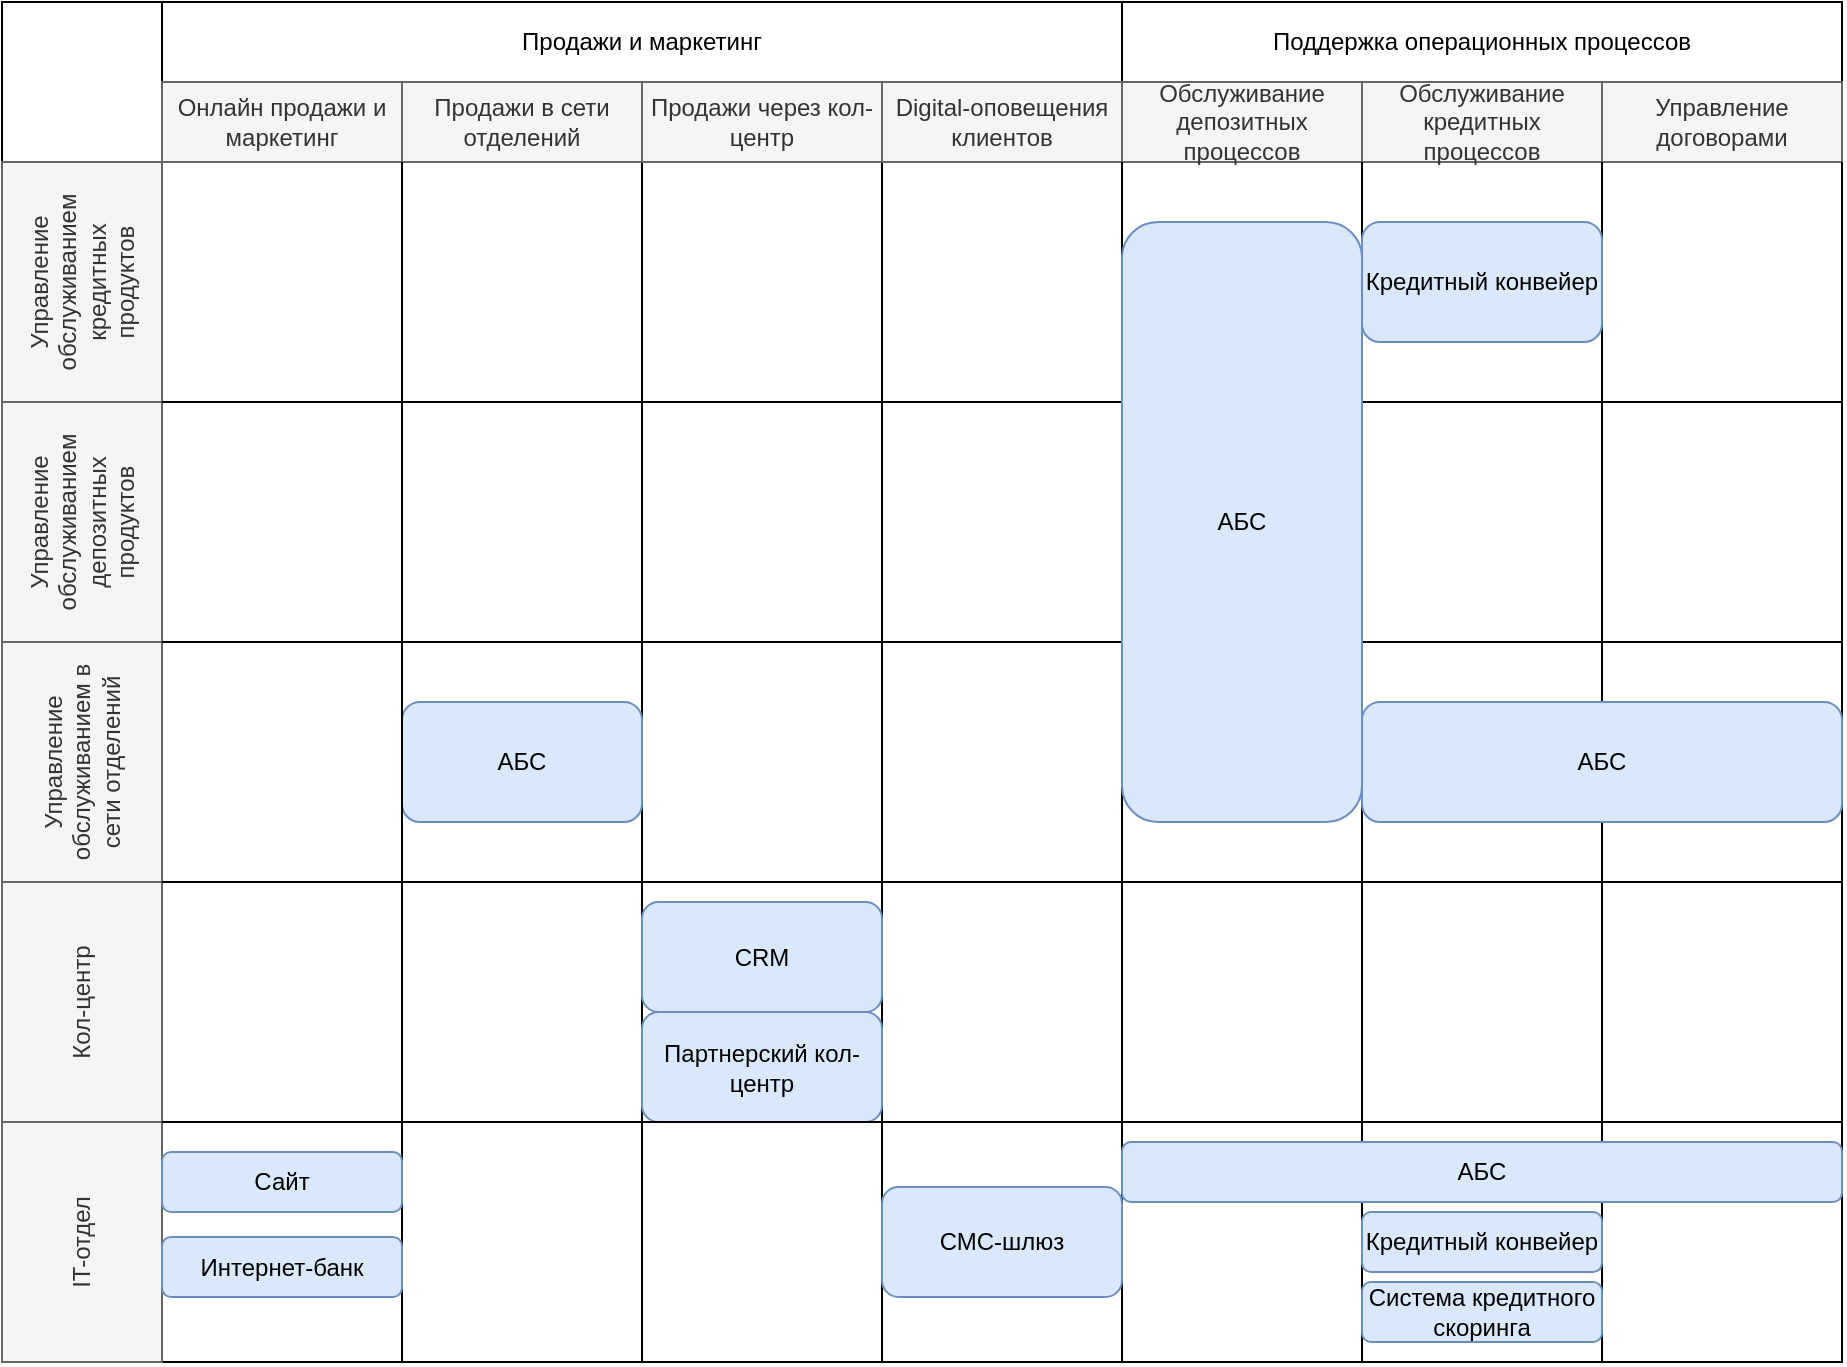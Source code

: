 <mxfile version="28.2.7">
  <diagram name="Страница — 1" id="QetCrGPfcXEDDynvn27j">
    <mxGraphModel dx="2066" dy="1137" grid="1" gridSize="10" guides="1" tooltips="1" connect="1" arrows="1" fold="1" page="1" pageScale="1" pageWidth="827" pageHeight="1169" math="0" shadow="0">
      <root>
        <mxCell id="0" />
        <mxCell id="1" parent="0" />
        <mxCell id="SY5ckPSlg-0bJci-WIim-2" value="" style="rounded=0;whiteSpace=wrap;html=1;" parent="1" vertex="1">
          <mxGeometry y="40" width="920" height="680" as="geometry" />
        </mxCell>
        <mxCell id="mYDsXgmoVeZO5tp2-XRE-1" value="Продажи и маркетинг" style="rounded=0;whiteSpace=wrap;html=1;" parent="1" vertex="1">
          <mxGeometry x="80" y="40" width="480" height="40" as="geometry" />
        </mxCell>
        <mxCell id="mYDsXgmoVeZO5tp2-XRE-2" value="Поддержка операционных процессов" style="rounded=0;whiteSpace=wrap;html=1;" parent="1" vertex="1">
          <mxGeometry x="560" y="40" width="360" height="40" as="geometry" />
        </mxCell>
        <mxCell id="mYDsXgmoVeZO5tp2-XRE-3" value="Digital-оповещения клиентов" style="rounded=0;whiteSpace=wrap;html=1;fillColor=#f5f5f5;fontColor=#333333;strokeColor=#666666;" parent="1" vertex="1">
          <mxGeometry x="440" y="80" width="120" height="40" as="geometry" />
        </mxCell>
        <mxCell id="mYDsXgmoVeZO5tp2-XRE-4" value="Обслуживание депозитных процессов" style="rounded=0;whiteSpace=wrap;html=1;fillColor=#f5f5f5;fontColor=#333333;strokeColor=#666666;" parent="1" vertex="1">
          <mxGeometry x="560" y="80" width="120" height="40" as="geometry" />
        </mxCell>
        <mxCell id="mYDsXgmoVeZO5tp2-XRE-5" value="Обслуживание кредитных процессов" style="rounded=0;whiteSpace=wrap;html=1;fillColor=#f5f5f5;fontColor=#333333;strokeColor=#666666;" parent="1" vertex="1">
          <mxGeometry x="680" y="80" width="120" height="40" as="geometry" />
        </mxCell>
        <mxCell id="mYDsXgmoVeZO5tp2-XRE-6" value="Управление договорами" style="rounded=0;whiteSpace=wrap;html=1;fillColor=#f5f5f5;fontColor=#333333;strokeColor=#666666;" parent="1" vertex="1">
          <mxGeometry x="800" y="80" width="120" height="40" as="geometry" />
        </mxCell>
        <mxCell id="mYDsXgmoVeZO5tp2-XRE-7" value="Управление обслуживанием кредитных продуктов" style="rounded=0;whiteSpace=wrap;html=1;rotation=-90;fillColor=#f5f5f5;fontColor=#333333;strokeColor=#666666;" parent="1" vertex="1">
          <mxGeometry x="-20" y="140" width="120" height="80" as="geometry" />
        </mxCell>
        <mxCell id="mYDsXgmoVeZO5tp2-XRE-8" value="Управление обслуживанием депозитных продуктов" style="rounded=0;whiteSpace=wrap;html=1;rotation=-90;fillColor=#f5f5f5;fontColor=#333333;strokeColor=#666666;" parent="1" vertex="1">
          <mxGeometry x="-20" y="260" width="120" height="80" as="geometry" />
        </mxCell>
        <mxCell id="mYDsXgmoVeZO5tp2-XRE-9" value="Кол-центр" style="rounded=0;whiteSpace=wrap;html=1;rotation=-90;fillColor=#f5f5f5;fontColor=#333333;strokeColor=#666666;" parent="1" vertex="1">
          <mxGeometry x="-20" y="500" width="120" height="80" as="geometry" />
        </mxCell>
        <mxCell id="mYDsXgmoVeZO5tp2-XRE-10" value="Управление обслуживанием в сети отделений" style="rounded=0;whiteSpace=wrap;html=1;rotation=-90;fillColor=#f5f5f5;fontColor=#333333;strokeColor=#666666;" parent="1" vertex="1">
          <mxGeometry x="-20" y="380" width="120" height="80" as="geometry" />
        </mxCell>
        <mxCell id="mYDsXgmoVeZO5tp2-XRE-12" value="" style="endArrow=none;html=1;rounded=0;entryX=0;entryY=1;entryDx=0;entryDy=0;" parent="1" target="mYDsXgmoVeZO5tp2-XRE-25" edge="1">
          <mxGeometry width="50" height="50" relative="1" as="geometry">
            <mxPoint x="320" y="720" as="sourcePoint" />
            <mxPoint x="590" y="380" as="targetPoint" />
          </mxGeometry>
        </mxCell>
        <mxCell id="mYDsXgmoVeZO5tp2-XRE-13" value="" style="endArrow=none;html=1;rounded=0;entryX=0;entryY=1;entryDx=0;entryDy=0;" parent="1" edge="1">
          <mxGeometry width="50" height="50" relative="1" as="geometry">
            <mxPoint x="440" y="720" as="sourcePoint" />
            <mxPoint x="440" y="120" as="targetPoint" />
          </mxGeometry>
        </mxCell>
        <mxCell id="mYDsXgmoVeZO5tp2-XRE-14" value="" style="endArrow=none;html=1;rounded=0;entryX=0;entryY=1;entryDx=0;entryDy=0;" parent="1" edge="1">
          <mxGeometry width="50" height="50" relative="1" as="geometry">
            <mxPoint x="560" y="720" as="sourcePoint" />
            <mxPoint x="560" y="120" as="targetPoint" />
          </mxGeometry>
        </mxCell>
        <mxCell id="mYDsXgmoVeZO5tp2-XRE-15" value="" style="endArrow=none;html=1;rounded=0;entryX=0;entryY=1;entryDx=0;entryDy=0;" parent="1" edge="1">
          <mxGeometry width="50" height="50" relative="1" as="geometry">
            <mxPoint x="680" y="720" as="sourcePoint" />
            <mxPoint x="680" y="120" as="targetPoint" />
          </mxGeometry>
        </mxCell>
        <mxCell id="mYDsXgmoVeZO5tp2-XRE-16" value="" style="endArrow=none;html=1;rounded=0;entryX=0;entryY=1;entryDx=0;entryDy=0;" parent="1" edge="1">
          <mxGeometry width="50" height="50" relative="1" as="geometry">
            <mxPoint x="800" y="720" as="sourcePoint" />
            <mxPoint x="800" y="120" as="targetPoint" />
          </mxGeometry>
        </mxCell>
        <mxCell id="mYDsXgmoVeZO5tp2-XRE-17" value="" style="endArrow=none;html=1;rounded=0;entryX=0;entryY=1;entryDx=0;entryDy=0;" parent="1" edge="1">
          <mxGeometry width="50" height="50" relative="1" as="geometry">
            <mxPoint x="920" y="600" as="sourcePoint" />
            <mxPoint x="920" y="120" as="targetPoint" />
          </mxGeometry>
        </mxCell>
        <mxCell id="mYDsXgmoVeZO5tp2-XRE-18" value="" style="endArrow=none;html=1;rounded=0;exitX=0;exitY=1;exitDx=0;exitDy=0;" parent="1" source="mYDsXgmoVeZO5tp2-XRE-7" edge="1">
          <mxGeometry width="50" height="50" relative="1" as="geometry">
            <mxPoint x="200" y="240" as="sourcePoint" />
            <mxPoint x="920" y="240" as="targetPoint" />
          </mxGeometry>
        </mxCell>
        <mxCell id="mYDsXgmoVeZO5tp2-XRE-19" value="" style="endArrow=none;html=1;rounded=0;exitX=1;exitY=1;exitDx=0;exitDy=0;" parent="1" edge="1" source="mYDsXgmoVeZO5tp2-XRE-10">
          <mxGeometry width="50" height="50" relative="1" as="geometry">
            <mxPoint x="200" y="360" as="sourcePoint" />
            <mxPoint x="920" y="360" as="targetPoint" />
          </mxGeometry>
        </mxCell>
        <mxCell id="mYDsXgmoVeZO5tp2-XRE-20" value="" style="endArrow=none;html=1;rounded=0;exitX=0;exitY=1;exitDx=0;exitDy=0;" parent="1" edge="1" source="mYDsXgmoVeZO5tp2-XRE-10">
          <mxGeometry width="50" height="50" relative="1" as="geometry">
            <mxPoint x="200" y="480" as="sourcePoint" />
            <mxPoint x="920" y="480" as="targetPoint" />
          </mxGeometry>
        </mxCell>
        <mxCell id="mYDsXgmoVeZO5tp2-XRE-23" value="" style="endArrow=none;html=1;rounded=0;entryX=0;entryY=1;entryDx=0;entryDy=0;" parent="1" edge="1">
          <mxGeometry width="50" height="50" relative="1" as="geometry">
            <mxPoint x="920" y="720" as="sourcePoint" />
            <mxPoint x="920" y="120" as="targetPoint" />
          </mxGeometry>
        </mxCell>
        <mxCell id="mYDsXgmoVeZO5tp2-XRE-24" value="Продажи в сети отделений" style="rounded=0;whiteSpace=wrap;html=1;fillColor=#f5f5f5;fontColor=#333333;strokeColor=#666666;" parent="1" vertex="1">
          <mxGeometry x="200" y="80" width="120" height="40" as="geometry" />
        </mxCell>
        <mxCell id="mYDsXgmoVeZO5tp2-XRE-25" value="Продажи через кол-центр" style="rounded=0;whiteSpace=wrap;html=1;fillColor=#f5f5f5;fontColor=#333333;strokeColor=#666666;" parent="1" vertex="1">
          <mxGeometry x="320" y="80" width="120" height="40" as="geometry" />
        </mxCell>
        <mxCell id="mYDsXgmoVeZO5tp2-XRE-32" value="Партнерский кол-центр" style="rounded=1;whiteSpace=wrap;html=1;fillColor=#dae8fc;strokeColor=#6c8ebf;" parent="1" vertex="1">
          <mxGeometry x="320" y="545" width="120" height="55" as="geometry" />
        </mxCell>
        <mxCell id="mYDsXgmoVeZO5tp2-XRE-36" value="Кредитный конвейер" style="rounded=1;whiteSpace=wrap;html=1;fillColor=#dae8fc;strokeColor=#6c8ebf;" parent="1" vertex="1">
          <mxGeometry x="680" y="150" width="120" height="60" as="geometry" />
        </mxCell>
        <mxCell id="mYDsXgmoVeZO5tp2-XRE-38" value="CRM" style="rounded=1;whiteSpace=wrap;html=1;fillColor=#dae8fc;strokeColor=#6c8ebf;" parent="1" vertex="1">
          <mxGeometry x="320" y="490" width="120" height="55" as="geometry" />
        </mxCell>
        <mxCell id="mYDsXgmoVeZO5tp2-XRE-40" value="АБС" style="rounded=1;whiteSpace=wrap;html=1;fillColor=#dae8fc;strokeColor=#6c8ebf;" parent="1" vertex="1">
          <mxGeometry x="200" y="390" width="120" height="60" as="geometry" />
        </mxCell>
        <mxCell id="mYDsXgmoVeZO5tp2-XRE-43" value="АБС" style="rounded=1;whiteSpace=wrap;html=1;fillColor=#dae8fc;strokeColor=#6c8ebf;" parent="1" vertex="1">
          <mxGeometry x="560" y="150" width="120" height="300" as="geometry" />
        </mxCell>
        <mxCell id="mYDsXgmoVeZO5tp2-XRE-45" value="АБС" style="rounded=1;whiteSpace=wrap;html=1;fillColor=#dae8fc;strokeColor=#6c8ebf;" parent="1" vertex="1">
          <mxGeometry x="680" y="390" width="240" height="60" as="geometry" />
        </mxCell>
        <mxCell id="sID3Set3pZnLAgur1Y1k-1" value="IT-отдел" style="rounded=0;whiteSpace=wrap;html=1;rotation=-90;fillColor=#f5f5f5;fontColor=#333333;strokeColor=#666666;" vertex="1" parent="1">
          <mxGeometry x="-20" y="620" width="120" height="80" as="geometry" />
        </mxCell>
        <mxCell id="sID3Set3pZnLAgur1Y1k-2" value="" style="endArrow=none;html=1;rounded=0;exitX=1;exitY=1;exitDx=0;exitDy=0;" edge="1" parent="1" source="sID3Set3pZnLAgur1Y1k-1">
          <mxGeometry width="50" height="50" relative="1" as="geometry">
            <mxPoint x="200" y="600" as="sourcePoint" />
            <mxPoint x="920" y="600" as="targetPoint" />
          </mxGeometry>
        </mxCell>
        <mxCell id="sID3Set3pZnLAgur1Y1k-4" value="СМС-шлюз" style="rounded=1;whiteSpace=wrap;html=1;fillColor=#dae8fc;strokeColor=#6c8ebf;" vertex="1" parent="1">
          <mxGeometry x="440" y="632.5" width="120" height="55" as="geometry" />
        </mxCell>
        <mxCell id="sID3Set3pZnLAgur1Y1k-5" value="АБС" style="rounded=1;whiteSpace=wrap;html=1;fillColor=#dae8fc;strokeColor=#6c8ebf;" vertex="1" parent="1">
          <mxGeometry x="560" y="610" width="360" height="30" as="geometry" />
        </mxCell>
        <mxCell id="sID3Set3pZnLAgur1Y1k-6" value="Кредитный конвейер" style="rounded=1;whiteSpace=wrap;html=1;fillColor=#dae8fc;strokeColor=#6c8ebf;" vertex="1" parent="1">
          <mxGeometry x="680" y="645" width="120" height="30" as="geometry" />
        </mxCell>
        <mxCell id="sID3Set3pZnLAgur1Y1k-7" value="Система кредитного скоринга" style="rounded=1;whiteSpace=wrap;html=1;fillColor=#dae8fc;strokeColor=#6c8ebf;" vertex="1" parent="1">
          <mxGeometry x="680" y="680" width="120" height="30" as="geometry" />
        </mxCell>
        <mxCell id="sID3Set3pZnLAgur1Y1k-8" value="Онлайн продажи и маркетинг" style="rounded=0;whiteSpace=wrap;html=1;fillColor=#f5f5f5;fontColor=#333333;strokeColor=#666666;" vertex="1" parent="1">
          <mxGeometry x="80" y="80" width="120" height="40" as="geometry" />
        </mxCell>
        <mxCell id="sID3Set3pZnLAgur1Y1k-9" value="" style="endArrow=none;html=1;rounded=0;exitX=1;exitY=1;exitDx=0;exitDy=0;" edge="1" parent="1" source="sID3Set3pZnLAgur1Y1k-8">
          <mxGeometry width="50" height="50" relative="1" as="geometry">
            <mxPoint x="710" y="610" as="sourcePoint" />
            <mxPoint x="200" y="720" as="targetPoint" />
          </mxGeometry>
        </mxCell>
        <mxCell id="sID3Set3pZnLAgur1Y1k-10" value="Сайт" style="rounded=1;whiteSpace=wrap;html=1;fillColor=#dae8fc;strokeColor=#6c8ebf;" vertex="1" parent="1">
          <mxGeometry x="80" y="615" width="120" height="30" as="geometry" />
        </mxCell>
        <mxCell id="sID3Set3pZnLAgur1Y1k-11" value="Интернет-банк" style="rounded=1;whiteSpace=wrap;html=1;fillColor=#dae8fc;strokeColor=#6c8ebf;" vertex="1" parent="1">
          <mxGeometry x="80" y="657.5" width="120" height="30" as="geometry" />
        </mxCell>
      </root>
    </mxGraphModel>
  </diagram>
</mxfile>
